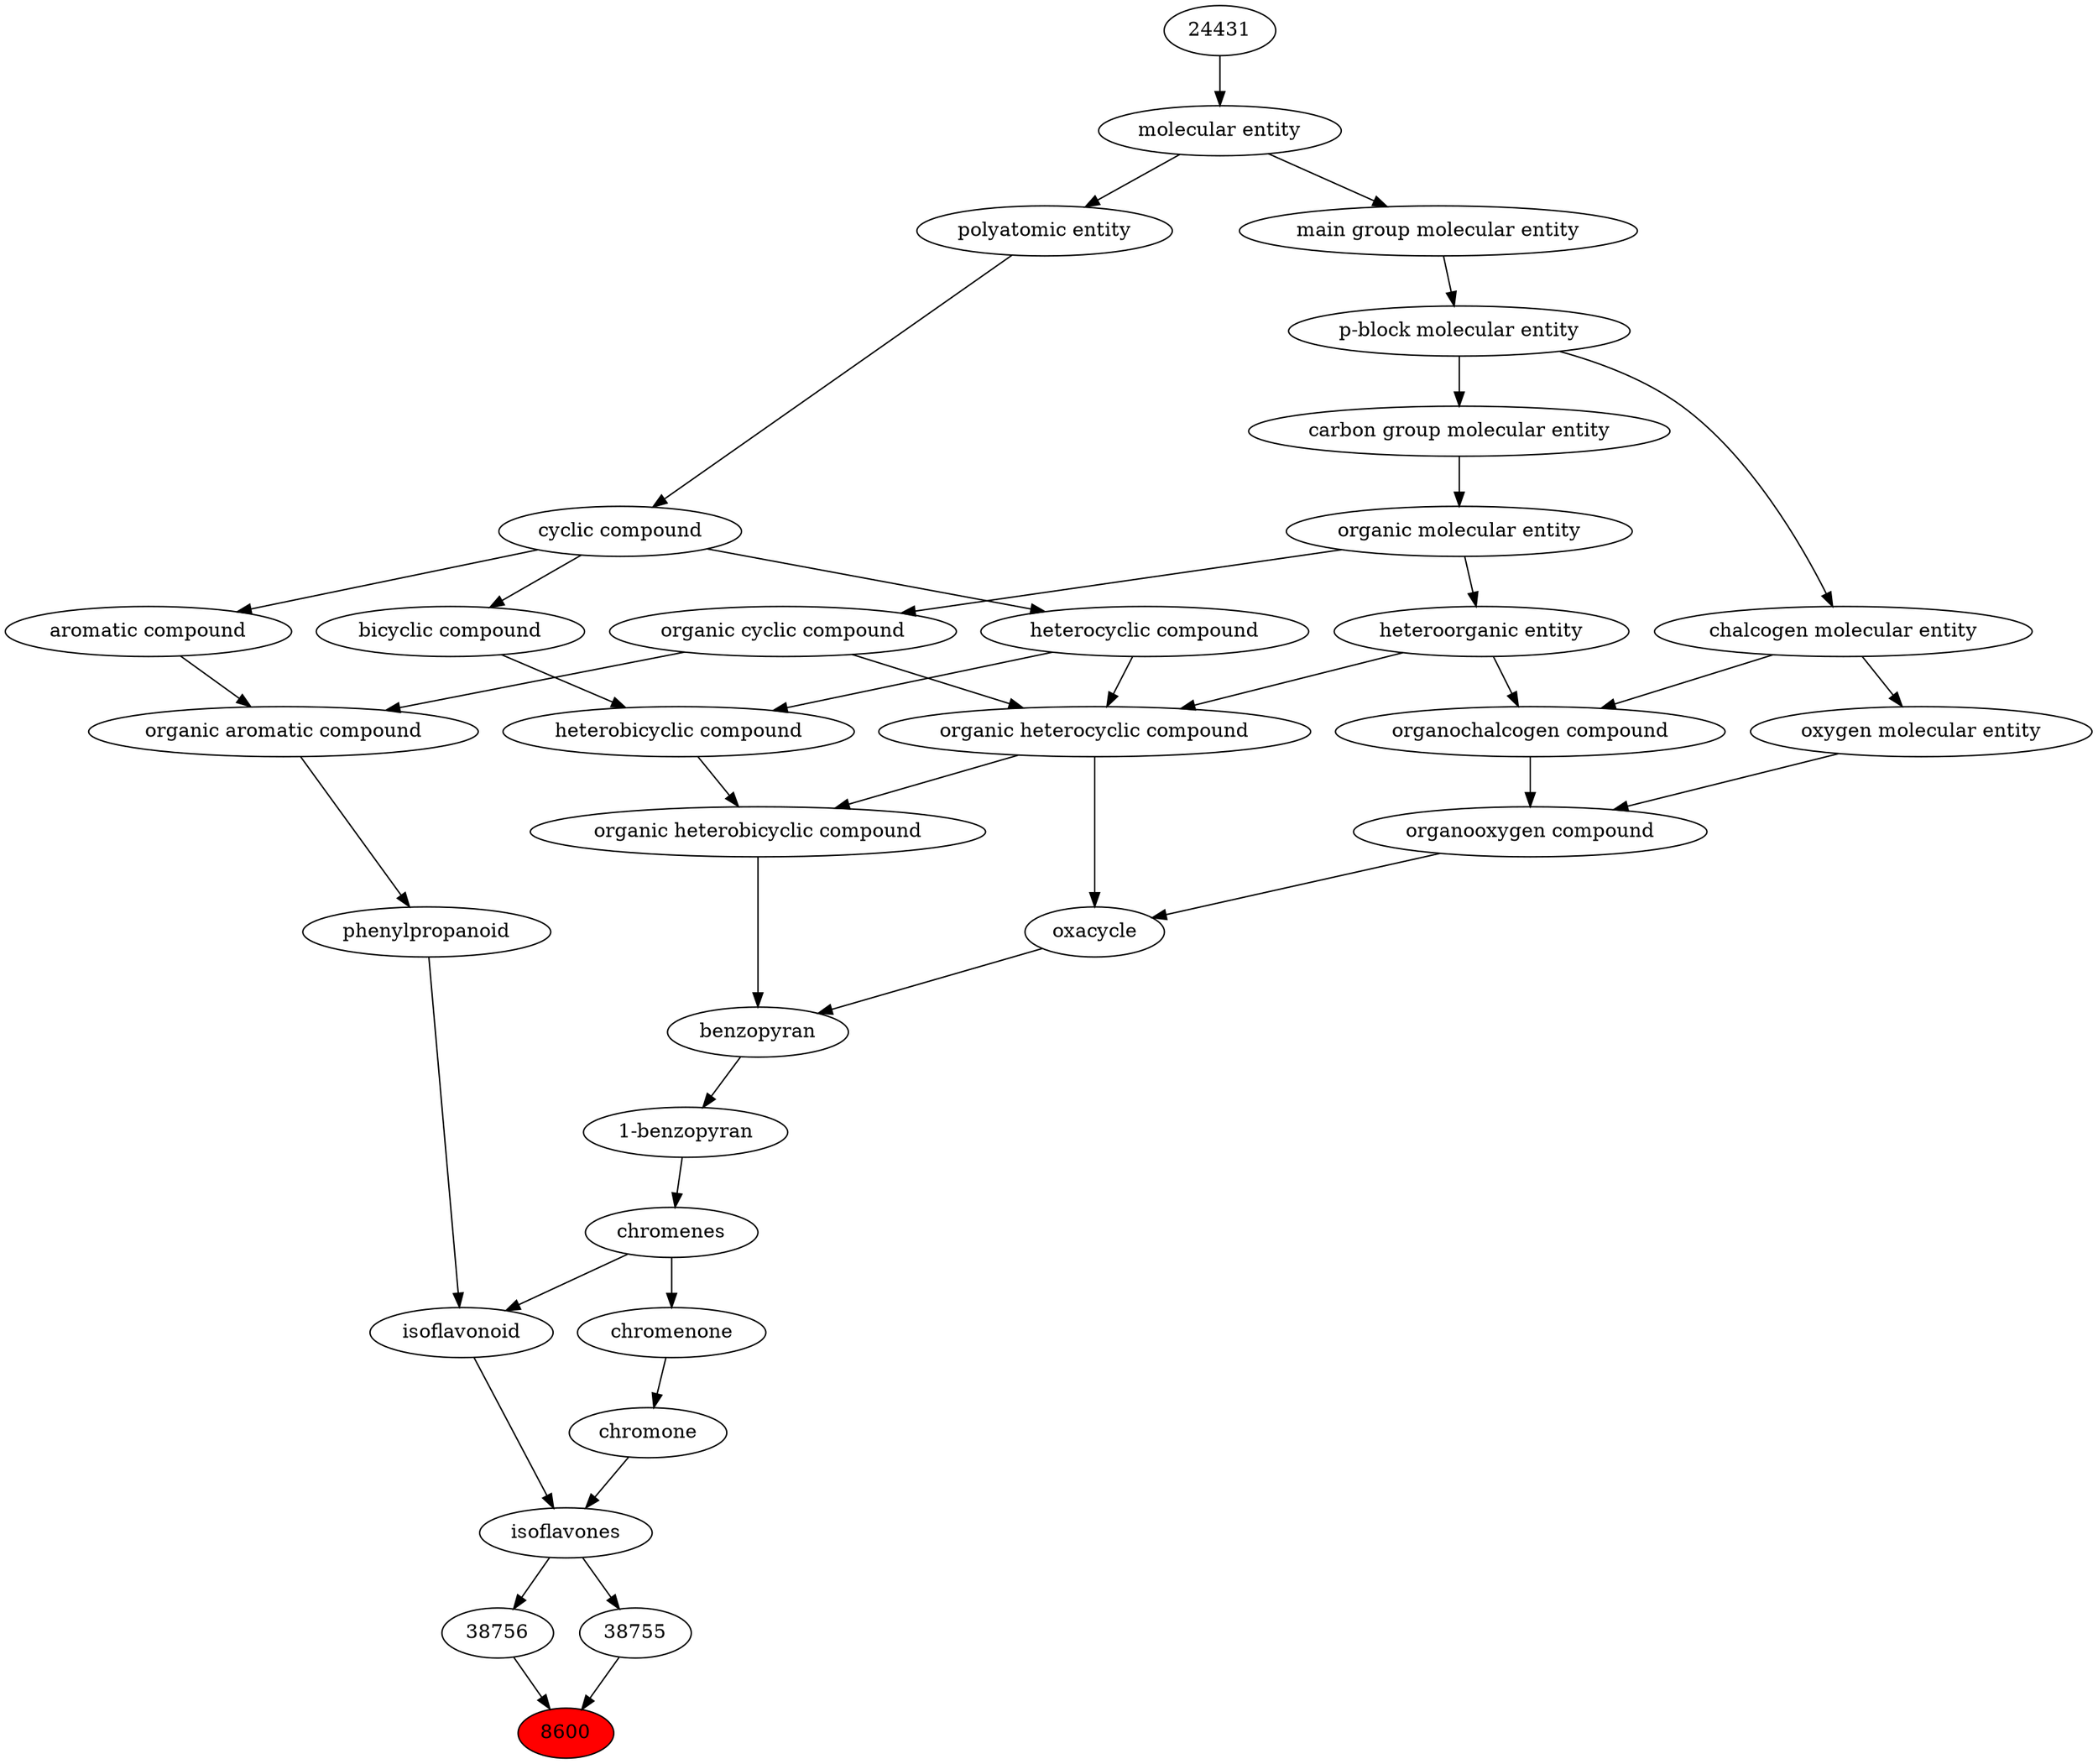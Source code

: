 digraph tree{ 
8600 [label="8600" fillcolor=red style=filled]
38756 -> 8600
38755 -> 8600
38756 [label="38756"]
38757 -> 38756
38755 [label="38755"]
38757 -> 38755
38757 [label="isoflavones"]
23238 -> 38757
50753 -> 38757
23238 [label="chromone"]
38445 -> 23238
50753 [label="isoflavonoid"]
26004 -> 50753
23232 -> 50753
38445 [label="chromenone"]
23232 -> 38445
26004 [label="phenylpropanoid"]
33659 -> 26004
23232 [label="chromenes"]
38443 -> 23232
33659 [label="organic aromatic compound"]
33832 -> 33659
33655 -> 33659
38443 [label="1-benzopyran"]
22727 -> 38443
33832 [label="organic cyclic compound"]
50860 -> 33832
33655 [label="aromatic compound"]
33595 -> 33655
22727 [label="benzopyran"]
38104 -> 22727
27171 -> 22727
50860 [label="organic molecular entity"]
33582 -> 50860
33595 [label="cyclic compound"]
36357 -> 33595
38104 [label="oxacycle"]
24532 -> 38104
36963 -> 38104
27171 [label="organic heterobicyclic compound"]
33672 -> 27171
24532 -> 27171
33582 [label="carbon group molecular entity"]
33675 -> 33582
36357 [label="polyatomic entity"]
23367 -> 36357
24532 [label="organic heterocyclic compound"]
33285 -> 24532
33832 -> 24532
5686 -> 24532
36963 [label="organooxygen compound"]
36962 -> 36963
25806 -> 36963
33672 [label="heterobicyclic compound"]
33636 -> 33672
5686 -> 33672
33675 [label="p-block molecular entity"]
33579 -> 33675
23367 [label="molecular entity"]
24431 -> 23367
33285 [label="heteroorganic entity"]
50860 -> 33285
5686 [label="heterocyclic compound"]
33595 -> 5686
36962 [label="organochalcogen compound"]
33285 -> 36962
33304 -> 36962
25806 [label="oxygen molecular entity"]
33304 -> 25806
33636 [label="bicyclic compound"]
33595 -> 33636
33579 [label="main group molecular entity"]
23367 -> 33579
24431 [label="24431"]
33304 [label="chalcogen molecular entity"]
33675 -> 33304
}